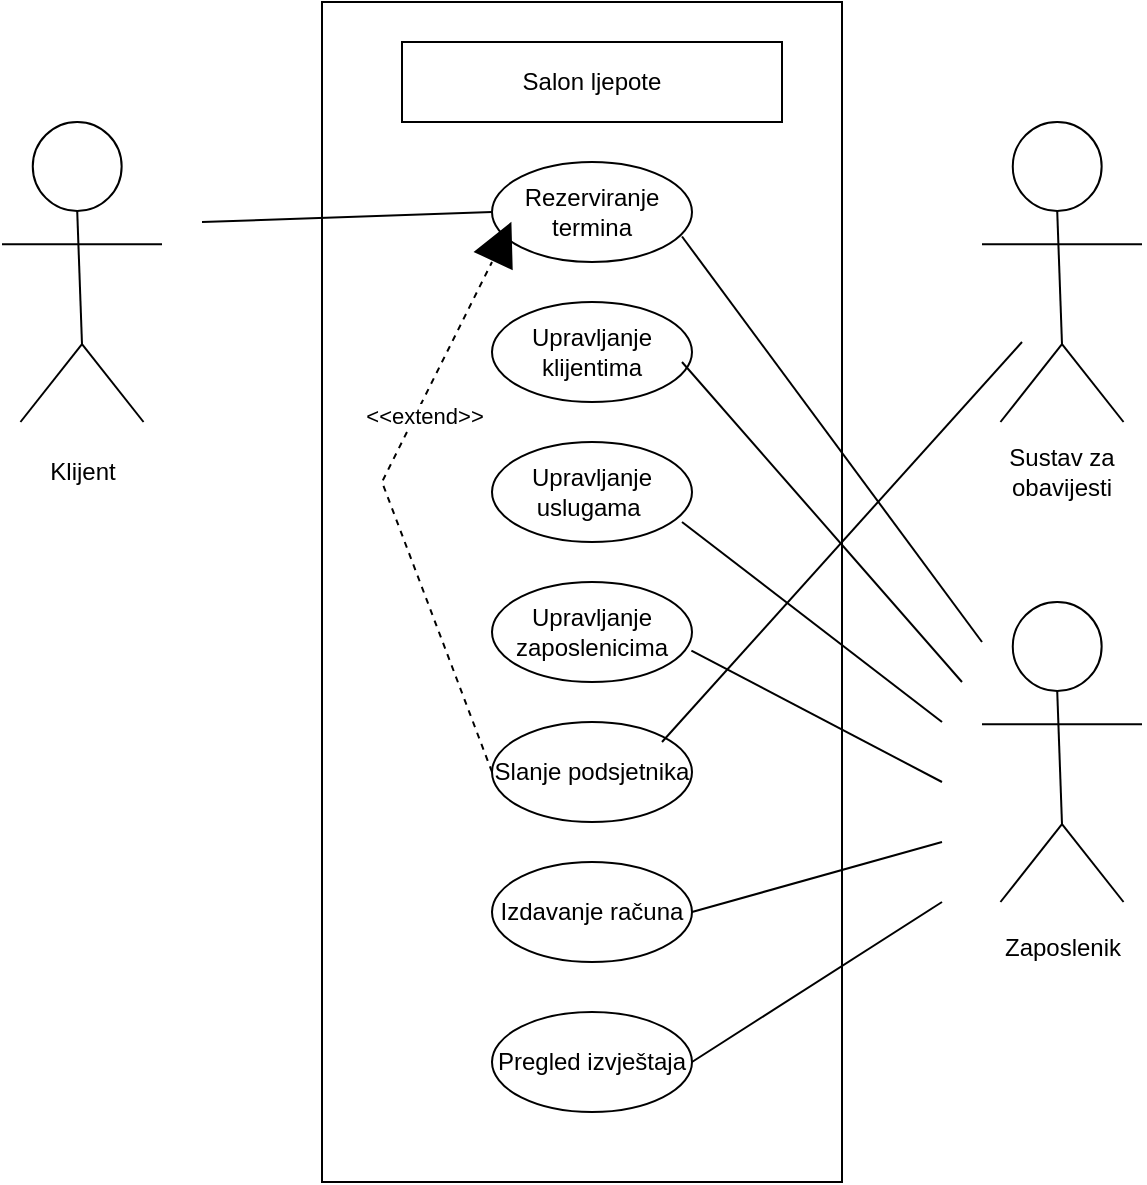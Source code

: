 <mxfile version="27.1.6">
  <diagram name="Page-1" id="DzPnnTQ7xdPRlWUNCrma">
    <mxGraphModel dx="1226" dy="671" grid="1" gridSize="10" guides="1" tooltips="1" connect="1" arrows="1" fold="1" page="1" pageScale="1" pageWidth="850" pageHeight="1100" math="0" shadow="0">
      <root>
        <mxCell id="0" />
        <mxCell id="1" parent="0" />
        <mxCell id="d7ikIAEoFbQrtcVT-Jfu-6" value="" style="group" vertex="1" connectable="0" parent="1">
          <mxGeometry x="130" y="80" width="80" height="150" as="geometry" />
        </mxCell>
        <mxCell id="d7ikIAEoFbQrtcVT-Jfu-1" value="" style="ellipse;whiteSpace=wrap;html=1;aspect=fixed;" vertex="1" parent="d7ikIAEoFbQrtcVT-Jfu-6">
          <mxGeometry x="15.385" width="44.444" height="44.444" as="geometry" />
        </mxCell>
        <mxCell id="d7ikIAEoFbQrtcVT-Jfu-2" value="" style="endArrow=none;html=1;rounded=0;entryX=0.5;entryY=1;entryDx=0;entryDy=0;" edge="1" parent="d7ikIAEoFbQrtcVT-Jfu-6" target="d7ikIAEoFbQrtcVT-Jfu-1">
          <mxGeometry width="50" height="50" relative="1" as="geometry">
            <mxPoint x="40" y="111.111" as="sourcePoint" />
            <mxPoint x="101.538" y="55.556" as="targetPoint" />
          </mxGeometry>
        </mxCell>
        <mxCell id="d7ikIAEoFbQrtcVT-Jfu-3" value="" style="endArrow=none;html=1;rounded=0;" edge="1" parent="d7ikIAEoFbQrtcVT-Jfu-6">
          <mxGeometry width="50" height="50" relative="1" as="geometry">
            <mxPoint x="9.231" y="150" as="sourcePoint" />
            <mxPoint x="40" y="111.111" as="targetPoint" />
          </mxGeometry>
        </mxCell>
        <mxCell id="d7ikIAEoFbQrtcVT-Jfu-4" value="" style="endArrow=none;html=1;rounded=0;" edge="1" parent="d7ikIAEoFbQrtcVT-Jfu-6">
          <mxGeometry width="50" height="50" relative="1" as="geometry">
            <mxPoint x="70.769" y="150" as="sourcePoint" />
            <mxPoint x="40" y="111.111" as="targetPoint" />
          </mxGeometry>
        </mxCell>
        <mxCell id="d7ikIAEoFbQrtcVT-Jfu-5" value="" style="endArrow=none;html=1;rounded=0;" edge="1" parent="d7ikIAEoFbQrtcVT-Jfu-6">
          <mxGeometry width="50" height="50" relative="1" as="geometry">
            <mxPoint x="80" y="61.111" as="sourcePoint" />
            <mxPoint y="61.111" as="targetPoint" />
          </mxGeometry>
        </mxCell>
        <mxCell id="d7ikIAEoFbQrtcVT-Jfu-13" value="" style="group" vertex="1" connectable="0" parent="1">
          <mxGeometry x="620" y="80" width="80" height="150" as="geometry" />
        </mxCell>
        <mxCell id="d7ikIAEoFbQrtcVT-Jfu-14" value="" style="ellipse;whiteSpace=wrap;html=1;aspect=fixed;" vertex="1" parent="d7ikIAEoFbQrtcVT-Jfu-13">
          <mxGeometry x="15.385" width="44.444" height="44.444" as="geometry" />
        </mxCell>
        <mxCell id="d7ikIAEoFbQrtcVT-Jfu-15" value="" style="endArrow=none;html=1;rounded=0;entryX=0.5;entryY=1;entryDx=0;entryDy=0;" edge="1" parent="d7ikIAEoFbQrtcVT-Jfu-13" target="d7ikIAEoFbQrtcVT-Jfu-14">
          <mxGeometry width="50" height="50" relative="1" as="geometry">
            <mxPoint x="40" y="111.111" as="sourcePoint" />
            <mxPoint x="101.538" y="55.556" as="targetPoint" />
          </mxGeometry>
        </mxCell>
        <mxCell id="d7ikIAEoFbQrtcVT-Jfu-16" value="" style="endArrow=none;html=1;rounded=0;" edge="1" parent="d7ikIAEoFbQrtcVT-Jfu-13">
          <mxGeometry width="50" height="50" relative="1" as="geometry">
            <mxPoint x="9.231" y="150" as="sourcePoint" />
            <mxPoint x="40" y="111.111" as="targetPoint" />
          </mxGeometry>
        </mxCell>
        <mxCell id="d7ikIAEoFbQrtcVT-Jfu-17" value="" style="endArrow=none;html=1;rounded=0;" edge="1" parent="d7ikIAEoFbQrtcVT-Jfu-13">
          <mxGeometry width="50" height="50" relative="1" as="geometry">
            <mxPoint x="70.769" y="150" as="sourcePoint" />
            <mxPoint x="40" y="111.111" as="targetPoint" />
          </mxGeometry>
        </mxCell>
        <mxCell id="d7ikIAEoFbQrtcVT-Jfu-18" value="" style="endArrow=none;html=1;rounded=0;" edge="1" parent="d7ikIAEoFbQrtcVT-Jfu-13">
          <mxGeometry width="50" height="50" relative="1" as="geometry">
            <mxPoint x="80" y="61.111" as="sourcePoint" />
            <mxPoint y="61.111" as="targetPoint" />
          </mxGeometry>
        </mxCell>
        <mxCell id="d7ikIAEoFbQrtcVT-Jfu-19" value="" style="group" vertex="1" connectable="0" parent="1">
          <mxGeometry x="620" y="320" width="80" height="150" as="geometry" />
        </mxCell>
        <mxCell id="d7ikIAEoFbQrtcVT-Jfu-20" value="" style="ellipse;whiteSpace=wrap;html=1;aspect=fixed;" vertex="1" parent="d7ikIAEoFbQrtcVT-Jfu-19">
          <mxGeometry x="15.385" width="44.444" height="44.444" as="geometry" />
        </mxCell>
        <mxCell id="d7ikIAEoFbQrtcVT-Jfu-21" value="" style="endArrow=none;html=1;rounded=0;entryX=0.5;entryY=1;entryDx=0;entryDy=0;" edge="1" parent="d7ikIAEoFbQrtcVT-Jfu-19" target="d7ikIAEoFbQrtcVT-Jfu-20">
          <mxGeometry width="50" height="50" relative="1" as="geometry">
            <mxPoint x="40" y="111.111" as="sourcePoint" />
            <mxPoint x="101.538" y="55.556" as="targetPoint" />
          </mxGeometry>
        </mxCell>
        <mxCell id="d7ikIAEoFbQrtcVT-Jfu-22" value="" style="endArrow=none;html=1;rounded=0;" edge="1" parent="d7ikIAEoFbQrtcVT-Jfu-19">
          <mxGeometry width="50" height="50" relative="1" as="geometry">
            <mxPoint x="9.231" y="150" as="sourcePoint" />
            <mxPoint x="40" y="111.111" as="targetPoint" />
          </mxGeometry>
        </mxCell>
        <mxCell id="d7ikIAEoFbQrtcVT-Jfu-23" value="" style="endArrow=none;html=1;rounded=0;" edge="1" parent="d7ikIAEoFbQrtcVT-Jfu-19">
          <mxGeometry width="50" height="50" relative="1" as="geometry">
            <mxPoint x="70.769" y="150" as="sourcePoint" />
            <mxPoint x="40" y="111.111" as="targetPoint" />
          </mxGeometry>
        </mxCell>
        <mxCell id="d7ikIAEoFbQrtcVT-Jfu-24" value="" style="endArrow=none;html=1;rounded=0;" edge="1" parent="d7ikIAEoFbQrtcVT-Jfu-19">
          <mxGeometry width="50" height="50" relative="1" as="geometry">
            <mxPoint x="80" y="61.111" as="sourcePoint" />
            <mxPoint y="61.111" as="targetPoint" />
          </mxGeometry>
        </mxCell>
        <mxCell id="d7ikIAEoFbQrtcVT-Jfu-26" value="" style="rounded=0;whiteSpace=wrap;html=1;fillColor=none;" vertex="1" parent="1">
          <mxGeometry x="290" y="20" width="260" height="590" as="geometry" />
        </mxCell>
        <mxCell id="d7ikIAEoFbQrtcVT-Jfu-27" value="Salon ljepote" style="rounded=0;whiteSpace=wrap;html=1;" vertex="1" parent="1">
          <mxGeometry x="330" y="40" width="190" height="40" as="geometry" />
        </mxCell>
        <mxCell id="d7ikIAEoFbQrtcVT-Jfu-28" value="Klijent" style="text;html=1;align=center;verticalAlign=middle;resizable=0;points=[];autosize=1;strokeColor=none;fillColor=none;" vertex="1" parent="1">
          <mxGeometry x="140" y="240" width="60" height="30" as="geometry" />
        </mxCell>
        <mxCell id="d7ikIAEoFbQrtcVT-Jfu-29" value="&lt;span style=&quot;text-wrap-mode: nowrap;&quot;&gt;Sustav za obavijesti&lt;/span&gt;" style="text;strokeColor=none;align=center;fillColor=none;html=1;verticalAlign=middle;whiteSpace=wrap;rounded=0;" vertex="1" parent="1">
          <mxGeometry x="630" y="240" width="60" height="30" as="geometry" />
        </mxCell>
        <mxCell id="d7ikIAEoFbQrtcVT-Jfu-30" value="Zaposlenik" style="text;html=1;align=center;verticalAlign=middle;resizable=0;points=[];autosize=1;strokeColor=none;fillColor=none;" vertex="1" parent="1">
          <mxGeometry x="620" y="478" width="80" height="30" as="geometry" />
        </mxCell>
        <mxCell id="d7ikIAEoFbQrtcVT-Jfu-31" value="Rezerviranje termina" style="ellipse;whiteSpace=wrap;html=1;" vertex="1" parent="1">
          <mxGeometry x="375" y="100" width="100" height="50" as="geometry" />
        </mxCell>
        <mxCell id="d7ikIAEoFbQrtcVT-Jfu-32" value="Upravljanje klijentima&lt;span style=&quot;color: rgba(0, 0, 0, 0); font-family: monospace; font-size: 0px; text-align: start; text-wrap-mode: nowrap;&quot;&gt;%3CmxGraphModel%3E%3Croot%3E%3CmxCell%20id%3D%220%22%2F%3E%3CmxCell%20id%3D%221%22%20parent%3D%220%22%2F%3E%3CmxCell%20id%3D%222%22%20value%3D%22Rezerviranje%20termina%22%20style%3D%22ellipse%3BwhiteSpace%3Dwrap%3Bhtml%3D1%3B%22%20vertex%3D%221%22%20parent%3D%221%22%3E%3CmxGeometry%20x%3D%22370%22%20y%3D%22100%22%20width%3D%22100%22%20height%3D%2250%22%20as%3D%22geometry%22%2F%3E%3C%2FmxCell%3E%3C%2Froot%3E%3C%2FmxGraphModel%3E&lt;/span&gt;" style="ellipse;whiteSpace=wrap;html=1;" vertex="1" parent="1">
          <mxGeometry x="375" y="170" width="100" height="50" as="geometry" />
        </mxCell>
        <mxCell id="d7ikIAEoFbQrtcVT-Jfu-33" value="Upravljanje uslugama&amp;nbsp;" style="ellipse;whiteSpace=wrap;html=1;" vertex="1" parent="1">
          <mxGeometry x="375" y="240" width="100" height="50" as="geometry" />
        </mxCell>
        <mxCell id="d7ikIAEoFbQrtcVT-Jfu-34" value="Upravljanje zaposlenicima" style="ellipse;whiteSpace=wrap;html=1;" vertex="1" parent="1">
          <mxGeometry x="375" y="310" width="100" height="50" as="geometry" />
        </mxCell>
        <mxCell id="d7ikIAEoFbQrtcVT-Jfu-35" value="Izdavanje računa" style="ellipse;whiteSpace=wrap;html=1;" vertex="1" parent="1">
          <mxGeometry x="375" y="450" width="100" height="50" as="geometry" />
        </mxCell>
        <mxCell id="d7ikIAEoFbQrtcVT-Jfu-36" value="Pregled izvještaja" style="ellipse;whiteSpace=wrap;html=1;" vertex="1" parent="1">
          <mxGeometry x="375" y="525" width="100" height="50" as="geometry" />
        </mxCell>
        <mxCell id="d7ikIAEoFbQrtcVT-Jfu-38" value="Slanje podsjetnika" style="ellipse;whiteSpace=wrap;html=1;" vertex="1" parent="1">
          <mxGeometry x="375" y="380" width="100" height="50" as="geometry" />
        </mxCell>
        <mxCell id="d7ikIAEoFbQrtcVT-Jfu-39" value="" style="endArrow=none;html=1;rounded=0;entryX=0;entryY=0.5;entryDx=0;entryDy=0;" edge="1" parent="1" target="d7ikIAEoFbQrtcVT-Jfu-31">
          <mxGeometry width="50" height="50" relative="1" as="geometry">
            <mxPoint x="230" y="130" as="sourcePoint" />
            <mxPoint x="280" y="80" as="targetPoint" />
          </mxGeometry>
        </mxCell>
        <mxCell id="d7ikIAEoFbQrtcVT-Jfu-40" value="" style="endArrow=none;html=1;rounded=0;" edge="1" parent="1">
          <mxGeometry width="50" height="50" relative="1" as="geometry">
            <mxPoint x="460" y="390" as="sourcePoint" />
            <mxPoint x="640" y="190" as="targetPoint" />
          </mxGeometry>
        </mxCell>
        <mxCell id="d7ikIAEoFbQrtcVT-Jfu-41" value="" style="endArrow=none;html=1;rounded=0;entryX=0.95;entryY=0.745;entryDx=0;entryDy=0;entryPerimeter=0;" edge="1" parent="1" target="d7ikIAEoFbQrtcVT-Jfu-31">
          <mxGeometry width="50" height="50" relative="1" as="geometry">
            <mxPoint x="620" y="340" as="sourcePoint" />
            <mxPoint x="520" y="150" as="targetPoint" />
          </mxGeometry>
        </mxCell>
        <mxCell id="d7ikIAEoFbQrtcVT-Jfu-42" value="" style="endArrow=none;html=1;rounded=0;entryX=0.95;entryY=0.6;entryDx=0;entryDy=0;entryPerimeter=0;" edge="1" parent="1" target="d7ikIAEoFbQrtcVT-Jfu-32">
          <mxGeometry width="50" height="50" relative="1" as="geometry">
            <mxPoint x="610" y="360" as="sourcePoint" />
            <mxPoint x="480" y="200" as="targetPoint" />
          </mxGeometry>
        </mxCell>
        <mxCell id="d7ikIAEoFbQrtcVT-Jfu-43" value="" style="endArrow=none;html=1;rounded=0;entryX=0.95;entryY=0.8;entryDx=0;entryDy=0;entryPerimeter=0;" edge="1" parent="1" target="d7ikIAEoFbQrtcVT-Jfu-33">
          <mxGeometry width="50" height="50" relative="1" as="geometry">
            <mxPoint x="600" y="380" as="sourcePoint" />
            <mxPoint x="450" y="340" as="targetPoint" />
          </mxGeometry>
        </mxCell>
        <mxCell id="d7ikIAEoFbQrtcVT-Jfu-44" value="" style="endArrow=none;html=1;rounded=0;entryX=0.997;entryY=0.686;entryDx=0;entryDy=0;entryPerimeter=0;" edge="1" parent="1" target="d7ikIAEoFbQrtcVT-Jfu-34">
          <mxGeometry width="50" height="50" relative="1" as="geometry">
            <mxPoint x="600" y="410" as="sourcePoint" />
            <mxPoint x="450" y="340" as="targetPoint" />
          </mxGeometry>
        </mxCell>
        <mxCell id="d7ikIAEoFbQrtcVT-Jfu-45" value="" style="endArrow=none;html=1;rounded=0;exitX=1;exitY=0.5;exitDx=0;exitDy=0;" edge="1" parent="1" source="d7ikIAEoFbQrtcVT-Jfu-35">
          <mxGeometry width="50" height="50" relative="1" as="geometry">
            <mxPoint x="400" y="390" as="sourcePoint" />
            <mxPoint x="600" y="440" as="targetPoint" />
          </mxGeometry>
        </mxCell>
        <mxCell id="d7ikIAEoFbQrtcVT-Jfu-46" value="" style="endArrow=none;html=1;rounded=0;exitX=1;exitY=0.5;exitDx=0;exitDy=0;" edge="1" parent="1" source="d7ikIAEoFbQrtcVT-Jfu-36">
          <mxGeometry width="50" height="50" relative="1" as="geometry">
            <mxPoint x="400" y="390" as="sourcePoint" />
            <mxPoint x="600" y="470" as="targetPoint" />
          </mxGeometry>
        </mxCell>
        <mxCell id="d7ikIAEoFbQrtcVT-Jfu-47" value="" style="endArrow=none;dashed=1;html=1;rounded=0;exitX=0;exitY=0.5;exitDx=0;exitDy=0;entryX=0.056;entryY=0.764;entryDx=0;entryDy=0;entryPerimeter=0;" edge="1" parent="1" source="d7ikIAEoFbQrtcVT-Jfu-48" target="d7ikIAEoFbQrtcVT-Jfu-31">
          <mxGeometry width="50" height="50" relative="1" as="geometry">
            <mxPoint x="400" y="390" as="sourcePoint" />
            <mxPoint x="450" y="340" as="targetPoint" />
            <Array as="points" />
          </mxGeometry>
        </mxCell>
        <mxCell id="d7ikIAEoFbQrtcVT-Jfu-58" value="" style="endArrow=none;dashed=1;html=1;rounded=0;exitX=0;exitY=0.5;exitDx=0;exitDy=0;" edge="1" parent="1" source="d7ikIAEoFbQrtcVT-Jfu-38">
          <mxGeometry width="50" height="50" relative="1" as="geometry">
            <mxPoint x="375" y="405" as="sourcePoint" />
            <mxPoint x="375" y="150" as="targetPoint" />
            <Array as="points">
              <mxPoint x="320" y="260" />
            </Array>
          </mxGeometry>
        </mxCell>
        <mxCell id="d7ikIAEoFbQrtcVT-Jfu-59" value="&amp;lt;&amp;lt;extend&amp;gt;&amp;gt;" style="edgeLabel;html=1;align=center;verticalAlign=middle;resizable=0;points=[];" vertex="1" connectable="0" parent="d7ikIAEoFbQrtcVT-Jfu-58">
          <mxGeometry x="0.392" y="-3" relative="1" as="geometry">
            <mxPoint x="1" as="offset" />
          </mxGeometry>
        </mxCell>
        <mxCell id="d7ikIAEoFbQrtcVT-Jfu-48" value="" style="triangle;whiteSpace=wrap;html=1;fillColor=#000000;rotation=-65;" vertex="1" parent="1">
          <mxGeometry x="370" y="130" width="20" height="20" as="geometry" />
        </mxCell>
      </root>
    </mxGraphModel>
  </diagram>
</mxfile>
